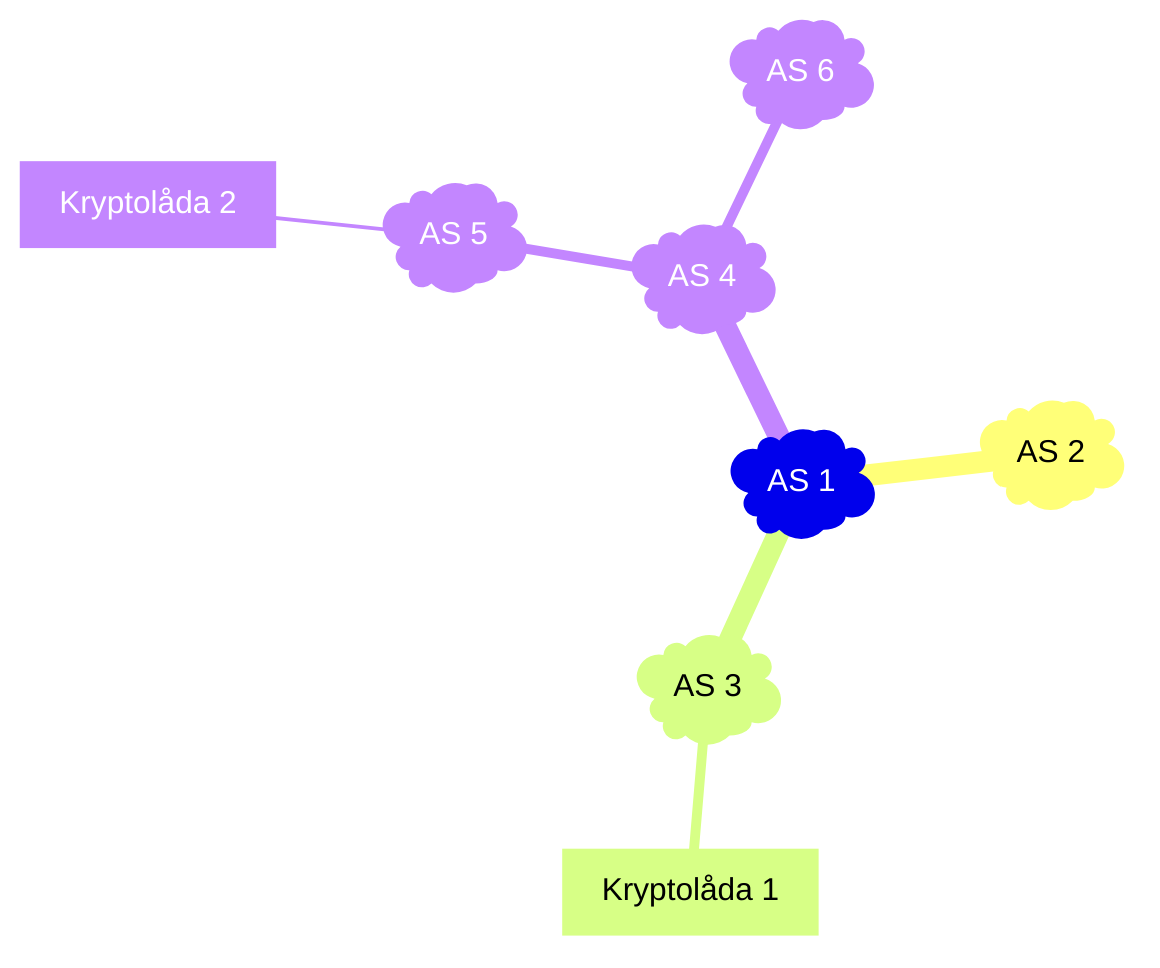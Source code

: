 ---
title: Arkitekturskiss
---
mindmap
  root)AS 1(
    )AS 2(    
    )AS 3(
     [Kryptolåda 1]
    )AS 4(
     )AS 5(
      [Kryptolåda 2]
     )AS 6(